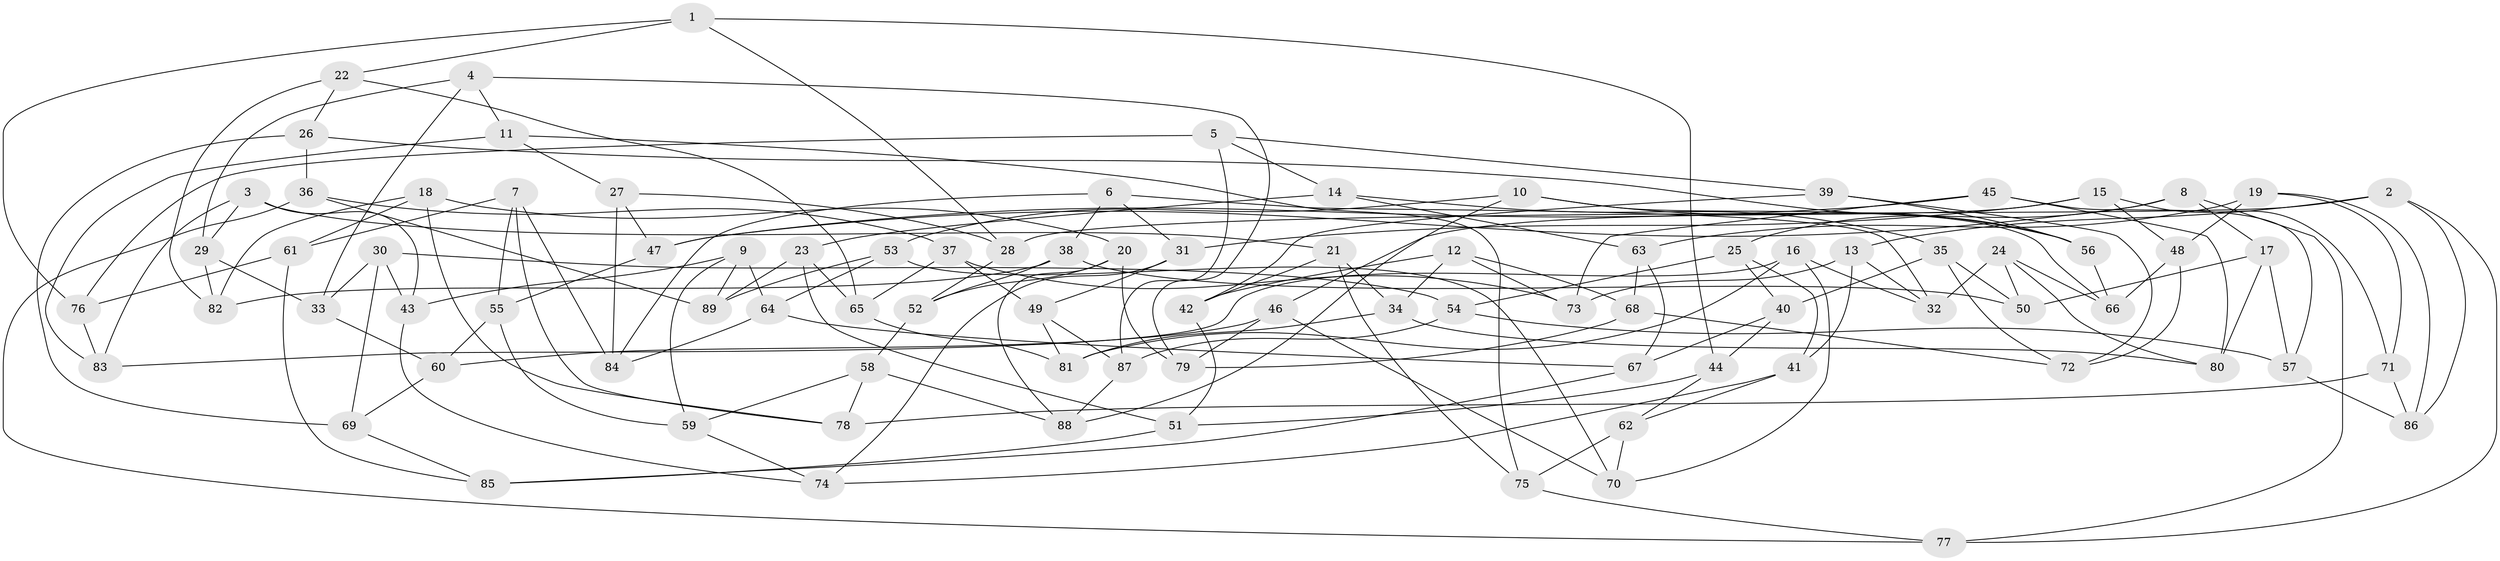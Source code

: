 // Generated by graph-tools (version 1.1) at 2025/11/02/27/25 16:11:44]
// undirected, 89 vertices, 178 edges
graph export_dot {
graph [start="1"]
  node [color=gray90,style=filled];
  1;
  2;
  3;
  4;
  5;
  6;
  7;
  8;
  9;
  10;
  11;
  12;
  13;
  14;
  15;
  16;
  17;
  18;
  19;
  20;
  21;
  22;
  23;
  24;
  25;
  26;
  27;
  28;
  29;
  30;
  31;
  32;
  33;
  34;
  35;
  36;
  37;
  38;
  39;
  40;
  41;
  42;
  43;
  44;
  45;
  46;
  47;
  48;
  49;
  50;
  51;
  52;
  53;
  54;
  55;
  56;
  57;
  58;
  59;
  60;
  61;
  62;
  63;
  64;
  65;
  66;
  67;
  68;
  69;
  70;
  71;
  72;
  73;
  74;
  75;
  76;
  77;
  78;
  79;
  80;
  81;
  82;
  83;
  84;
  85;
  86;
  87;
  88;
  89;
  1 -- 22;
  1 -- 28;
  1 -- 44;
  1 -- 76;
  2 -- 13;
  2 -- 28;
  2 -- 86;
  2 -- 77;
  3 -- 43;
  3 -- 83;
  3 -- 21;
  3 -- 29;
  4 -- 11;
  4 -- 29;
  4 -- 33;
  4 -- 79;
  5 -- 76;
  5 -- 14;
  5 -- 39;
  5 -- 87;
  6 -- 32;
  6 -- 84;
  6 -- 38;
  6 -- 31;
  7 -- 55;
  7 -- 61;
  7 -- 78;
  7 -- 84;
  8 -- 77;
  8 -- 25;
  8 -- 17;
  8 -- 47;
  9 -- 64;
  9 -- 43;
  9 -- 89;
  9 -- 59;
  10 -- 56;
  10 -- 53;
  10 -- 88;
  10 -- 66;
  11 -- 83;
  11 -- 75;
  11 -- 27;
  12 -- 73;
  12 -- 42;
  12 -- 68;
  12 -- 34;
  13 -- 73;
  13 -- 32;
  13 -- 41;
  14 -- 63;
  14 -- 23;
  14 -- 35;
  15 -- 71;
  15 -- 31;
  15 -- 46;
  15 -- 48;
  16 -- 83;
  16 -- 70;
  16 -- 32;
  16 -- 81;
  17 -- 50;
  17 -- 80;
  17 -- 57;
  18 -- 61;
  18 -- 78;
  18 -- 82;
  18 -- 20;
  19 -- 71;
  19 -- 86;
  19 -- 48;
  19 -- 63;
  20 -- 52;
  20 -- 79;
  20 -- 88;
  21 -- 75;
  21 -- 34;
  21 -- 42;
  22 -- 26;
  22 -- 82;
  22 -- 65;
  23 -- 51;
  23 -- 89;
  23 -- 65;
  24 -- 32;
  24 -- 50;
  24 -- 80;
  24 -- 66;
  25 -- 40;
  25 -- 41;
  25 -- 54;
  26 -- 69;
  26 -- 56;
  26 -- 36;
  27 -- 84;
  27 -- 47;
  27 -- 28;
  28 -- 52;
  29 -- 33;
  29 -- 82;
  30 -- 54;
  30 -- 43;
  30 -- 69;
  30 -- 33;
  31 -- 74;
  31 -- 49;
  33 -- 60;
  34 -- 80;
  34 -- 81;
  35 -- 50;
  35 -- 72;
  35 -- 40;
  36 -- 89;
  36 -- 37;
  36 -- 77;
  37 -- 49;
  37 -- 65;
  37 -- 73;
  38 -- 50;
  38 -- 52;
  38 -- 82;
  39 -- 72;
  39 -- 56;
  39 -- 42;
  40 -- 67;
  40 -- 44;
  41 -- 62;
  41 -- 74;
  42 -- 51;
  43 -- 74;
  44 -- 62;
  44 -- 51;
  45 -- 80;
  45 -- 47;
  45 -- 57;
  45 -- 73;
  46 -- 60;
  46 -- 70;
  46 -- 79;
  47 -- 55;
  48 -- 72;
  48 -- 66;
  49 -- 81;
  49 -- 87;
  51 -- 85;
  52 -- 58;
  53 -- 64;
  53 -- 70;
  53 -- 89;
  54 -- 57;
  54 -- 87;
  55 -- 59;
  55 -- 60;
  56 -- 66;
  57 -- 86;
  58 -- 59;
  58 -- 88;
  58 -- 78;
  59 -- 74;
  60 -- 69;
  61 -- 76;
  61 -- 85;
  62 -- 75;
  62 -- 70;
  63 -- 68;
  63 -- 67;
  64 -- 67;
  64 -- 84;
  65 -- 81;
  67 -- 85;
  68 -- 72;
  68 -- 79;
  69 -- 85;
  71 -- 86;
  71 -- 78;
  75 -- 77;
  76 -- 83;
  87 -- 88;
}
